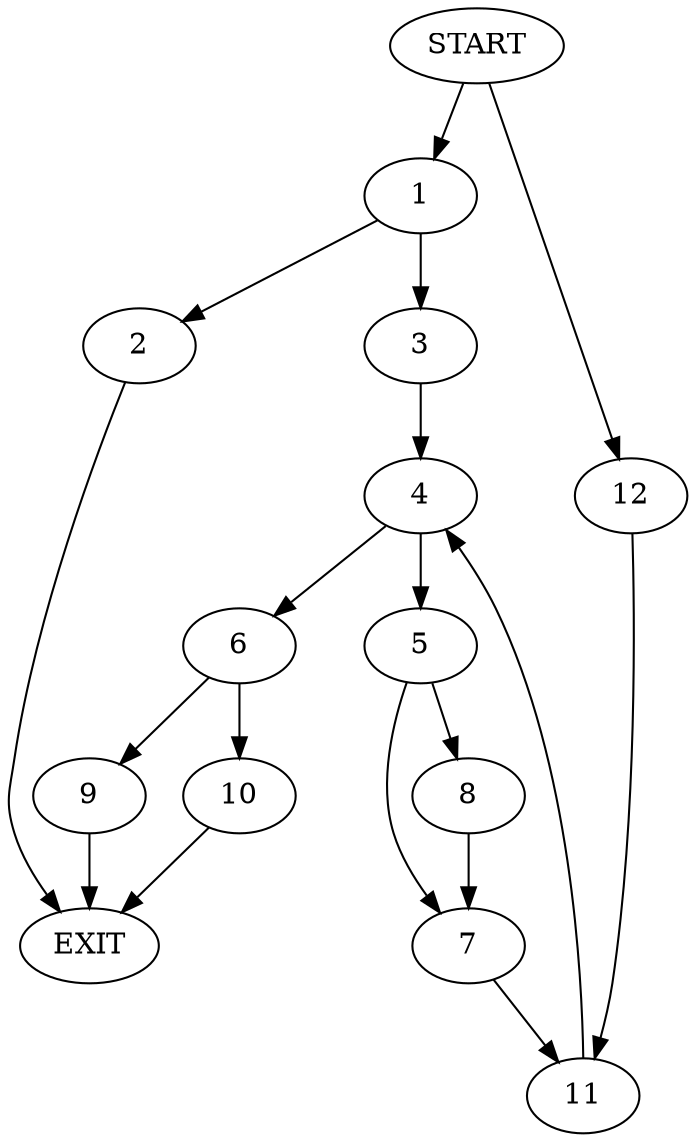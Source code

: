 digraph {
0 [label="START"]
13 [label="EXIT"]
0 -> 1
1 -> 2
1 -> 3
3 -> 4
2 -> 13
4 -> 5
4 -> 6
5 -> 7
5 -> 8
6 -> 9
6 -> 10
7 -> 11
8 -> 7
11 -> 4
0 -> 12
12 -> 11
10 -> 13
9 -> 13
}

